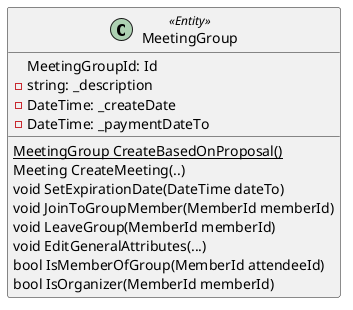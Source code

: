 @startuml Entity

class "MeetingGroup" << Entity >> {
    MeetingGroupId: Id
    -string: _description
    -DateTime: _createDate
    -DateTime: _paymentDateTo
    {static} MeetingGroup CreateBasedOnProposal()
    Meeting CreateMeeting(..)
    void SetExpirationDate(DateTime dateTo)
    void JoinToGroupMember(MemberId memberId)
    void LeaveGroup(MemberId memberId)
    void EditGeneralAttributes(...)
    bool IsMemberOfGroup(MemberId attendeeId)
    bool IsOrganizer(MemberId memberId)
}

@enduml